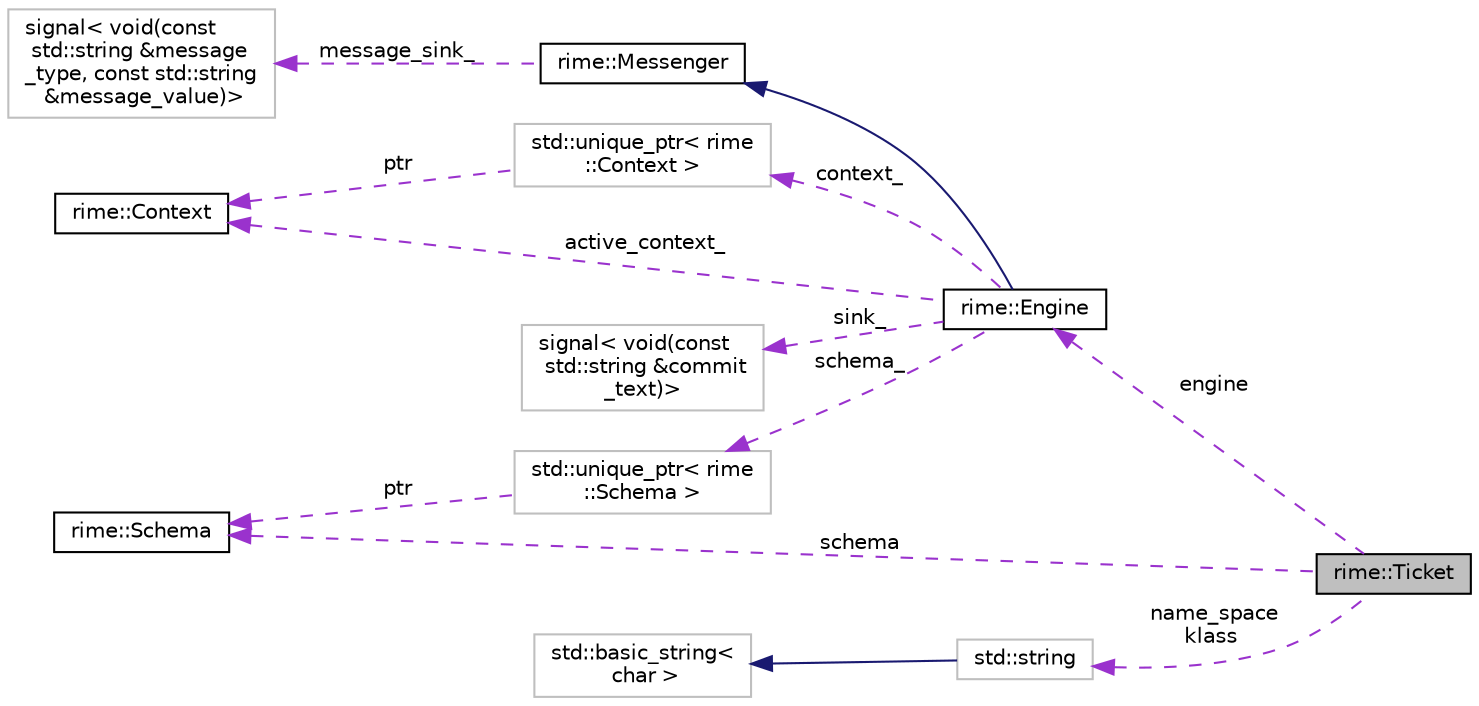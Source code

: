 digraph "rime::Ticket"
{
  edge [fontname="Helvetica",fontsize="10",labelfontname="Helvetica",labelfontsize="10"];
  node [fontname="Helvetica",fontsize="10",shape=record];
  rankdir="LR";
  Node1 [label="rime::Ticket",height=0.2,width=0.4,color="black", fillcolor="grey75", style="filled" fontcolor="black"];
  Node2 -> Node1 [dir="back",color="darkorchid3",fontsize="10",style="dashed",label=" engine" ,fontname="Helvetica"];
  Node2 [label="rime::Engine",height=0.2,width=0.4,color="black", fillcolor="white", style="filled",URL="$a00066.html"];
  Node3 -> Node2 [dir="back",color="midnightblue",fontsize="10",style="solid",fontname="Helvetica"];
  Node3 [label="rime::Messenger",height=0.2,width=0.4,color="black", fillcolor="white", style="filled",URL="$a00096.html"];
  Node4 -> Node3 [dir="back",color="darkorchid3",fontsize="10",style="dashed",label=" message_sink_" ,fontname="Helvetica"];
  Node4 [label="signal\< void(const\l std::string &message\l_type, const std::string\l &message_value)\>",height=0.2,width=0.4,color="grey75", fillcolor="white", style="filled"];
  Node5 -> Node2 [dir="back",color="darkorchid3",fontsize="10",style="dashed",label=" context_" ,fontname="Helvetica"];
  Node5 [label="std::unique_ptr\< rime\l::Context \>",height=0.2,width=0.4,color="grey75", fillcolor="white", style="filled"];
  Node6 -> Node5 [dir="back",color="darkorchid3",fontsize="10",style="dashed",label=" ptr" ,fontname="Helvetica"];
  Node6 [label="rime::Context",height=0.2,width=0.4,color="black", fillcolor="white", style="filled",URL="$a00042.html"];
  Node7 -> Node2 [dir="back",color="darkorchid3",fontsize="10",style="dashed",label=" sink_" ,fontname="Helvetica"];
  Node7 [label="signal\< void(const\l std::string &commit\l_text)\>",height=0.2,width=0.4,color="grey75", fillcolor="white", style="filled"];
  Node6 -> Node2 [dir="back",color="darkorchid3",fontsize="10",style="dashed",label=" active_context_" ,fontname="Helvetica"];
  Node8 -> Node2 [dir="back",color="darkorchid3",fontsize="10",style="dashed",label=" schema_" ,fontname="Helvetica"];
  Node8 [label="std::unique_ptr\< rime\l::Schema \>",height=0.2,width=0.4,color="grey75", fillcolor="white", style="filled"];
  Node9 -> Node8 [dir="back",color="darkorchid3",fontsize="10",style="dashed",label=" ptr" ,fontname="Helvetica"];
  Node9 [label="rime::Schema",height=0.2,width=0.4,color="black", fillcolor="white", style="filled",URL="$a00155.html"];
  Node10 -> Node1 [dir="back",color="darkorchid3",fontsize="10",style="dashed",label=" name_space\nklass" ,fontname="Helvetica"];
  Node10 [label="std::string",height=0.2,width=0.4,color="grey75", fillcolor="white", style="filled",tooltip="STL class. "];
  Node11 -> Node10 [dir="back",color="midnightblue",fontsize="10",style="solid",fontname="Helvetica"];
  Node11 [label="std::basic_string\<\l char \>",height=0.2,width=0.4,color="grey75", fillcolor="white", style="filled",tooltip="STL class. "];
  Node9 -> Node1 [dir="back",color="darkorchid3",fontsize="10",style="dashed",label=" schema" ,fontname="Helvetica"];
}
